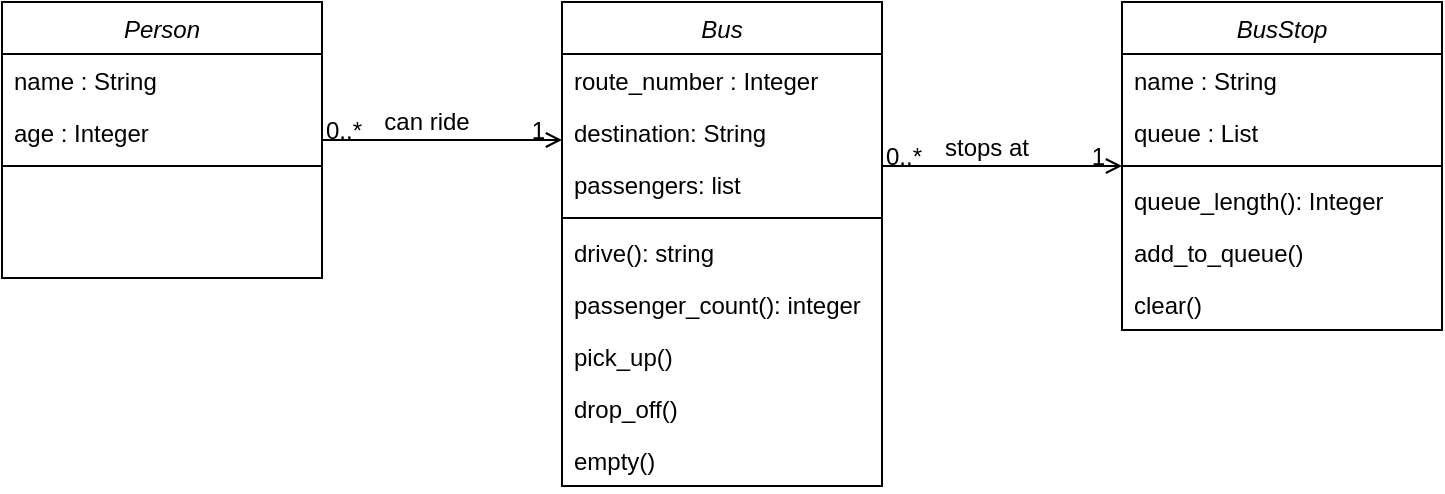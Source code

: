 <mxfile version="13.9.2" type="device"><diagram id="C5RBs43oDa-KdzZeNtuy" name="Page-1"><mxGraphModel dx="254" dy="363" grid="1" gridSize="10" guides="1" tooltips="1" connect="1" arrows="1" fold="1" page="1" pageScale="1" pageWidth="827" pageHeight="1169" math="0" shadow="0"><root><mxCell id="WIyWlLk6GJQsqaUBKTNV-0"/><mxCell id="WIyWlLk6GJQsqaUBKTNV-1" parent="WIyWlLk6GJQsqaUBKTNV-0"/><mxCell id="zkfFHV4jXpPFQw0GAbJ--0" value="Bus" style="swimlane;fontStyle=2;align=center;verticalAlign=top;childLayout=stackLayout;horizontal=1;startSize=26;horizontalStack=0;resizeParent=1;resizeLast=0;collapsible=1;marginBottom=0;rounded=0;shadow=0;strokeWidth=1;" parent="WIyWlLk6GJQsqaUBKTNV-1" vertex="1"><mxGeometry x="320" y="120" width="160" height="242" as="geometry"><mxRectangle x="230" y="140" width="160" height="26" as="alternateBounds"/></mxGeometry></mxCell><mxCell id="zkfFHV4jXpPFQw0GAbJ--1" value="route_number : Integer" style="text;align=left;verticalAlign=top;spacingLeft=4;spacingRight=4;overflow=hidden;rotatable=0;points=[[0,0.5],[1,0.5]];portConstraint=eastwest;" parent="zkfFHV4jXpPFQw0GAbJ--0" vertex="1"><mxGeometry y="26" width="160" height="26" as="geometry"/></mxCell><mxCell id="zkfFHV4jXpPFQw0GAbJ--2" value="destination: String" style="text;align=left;verticalAlign=top;spacingLeft=4;spacingRight=4;overflow=hidden;rotatable=0;points=[[0,0.5],[1,0.5]];portConstraint=eastwest;rounded=0;shadow=0;html=0;" parent="zkfFHV4jXpPFQw0GAbJ--0" vertex="1"><mxGeometry y="52" width="160" height="26" as="geometry"/></mxCell><mxCell id="kXcqPe2jonEp4VP7cWVn-24" value="passengers: list" style="text;align=left;verticalAlign=top;spacingLeft=4;spacingRight=4;overflow=hidden;rotatable=0;points=[[0,0.5],[1,0.5]];portConstraint=eastwest;rounded=0;shadow=0;html=0;" vertex="1" parent="zkfFHV4jXpPFQw0GAbJ--0"><mxGeometry y="78" width="160" height="26" as="geometry"/></mxCell><mxCell id="zkfFHV4jXpPFQw0GAbJ--4" value="" style="line;html=1;strokeWidth=1;align=left;verticalAlign=middle;spacingTop=-1;spacingLeft=3;spacingRight=3;rotatable=0;labelPosition=right;points=[];portConstraint=eastwest;" parent="zkfFHV4jXpPFQw0GAbJ--0" vertex="1"><mxGeometry y="104" width="160" height="8" as="geometry"/></mxCell><mxCell id="zkfFHV4jXpPFQw0GAbJ--5" value="drive(): string" style="text;align=left;verticalAlign=top;spacingLeft=4;spacingRight=4;overflow=hidden;rotatable=0;points=[[0,0.5],[1,0.5]];portConstraint=eastwest;" parent="zkfFHV4jXpPFQw0GAbJ--0" vertex="1"><mxGeometry y="112" width="160" height="26" as="geometry"/></mxCell><mxCell id="kXcqPe2jonEp4VP7cWVn-23" value="passenger_count(): integer" style="text;align=left;verticalAlign=top;spacingLeft=4;spacingRight=4;overflow=hidden;rotatable=0;points=[[0,0.5],[1,0.5]];portConstraint=eastwest;" vertex="1" parent="zkfFHV4jXpPFQw0GAbJ--0"><mxGeometry y="138" width="160" height="26" as="geometry"/></mxCell><mxCell id="kXcqPe2jonEp4VP7cWVn-25" value="pick_up() " style="text;align=left;verticalAlign=top;spacingLeft=4;spacingRight=4;overflow=hidden;rotatable=0;points=[[0,0.5],[1,0.5]];portConstraint=eastwest;" vertex="1" parent="zkfFHV4jXpPFQw0GAbJ--0"><mxGeometry y="164" width="160" height="26" as="geometry"/></mxCell><mxCell id="kXcqPe2jonEp4VP7cWVn-26" value="drop_off() " style="text;align=left;verticalAlign=top;spacingLeft=4;spacingRight=4;overflow=hidden;rotatable=0;points=[[0,0.5],[1,0.5]];portConstraint=eastwest;" vertex="1" parent="zkfFHV4jXpPFQw0GAbJ--0"><mxGeometry y="190" width="160" height="26" as="geometry"/></mxCell><mxCell id="kXcqPe2jonEp4VP7cWVn-27" value="empty()" style="text;align=left;verticalAlign=top;spacingLeft=4;spacingRight=4;overflow=hidden;rotatable=0;points=[[0,0.5],[1,0.5]];portConstraint=eastwest;" vertex="1" parent="zkfFHV4jXpPFQw0GAbJ--0"><mxGeometry y="216" width="160" height="26" as="geometry"/></mxCell><mxCell id="kXcqPe2jonEp4VP7cWVn-0" value="" style="endArrow=open;shadow=0;strokeWidth=1;rounded=0;endFill=1;edgeStyle=elbowEdgeStyle;elbow=vertical;" edge="1" parent="WIyWlLk6GJQsqaUBKTNV-1" source="kXcqPe2jonEp4VP7cWVn-8" target="zkfFHV4jXpPFQw0GAbJ--0"><mxGeometry x="0.5" y="41" relative="1" as="geometry"><mxPoint x="240" y="190.48" as="sourcePoint"/><mxPoint x="368" y="190.48" as="targetPoint"/><mxPoint x="-40" y="32" as="offset"/></mxGeometry></mxCell><mxCell id="kXcqPe2jonEp4VP7cWVn-1" value="0..*" style="resizable=0;align=left;verticalAlign=bottom;labelBackgroundColor=none;fontSize=12;" connectable="0" vertex="1" parent="kXcqPe2jonEp4VP7cWVn-0"><mxGeometry x="-1" relative="1" as="geometry"><mxPoint y="4" as="offset"/></mxGeometry></mxCell><mxCell id="kXcqPe2jonEp4VP7cWVn-2" value="1" style="resizable=0;align=right;verticalAlign=bottom;labelBackgroundColor=none;fontSize=12;" connectable="0" vertex="1" parent="kXcqPe2jonEp4VP7cWVn-0"><mxGeometry x="1" relative="1" as="geometry"><mxPoint x="-7" y="4" as="offset"/></mxGeometry></mxCell><mxCell id="kXcqPe2jonEp4VP7cWVn-3" value="can ride" style="text;html=1;resizable=0;points=[];;align=center;verticalAlign=middle;labelBackgroundColor=none;rounded=0;shadow=0;strokeWidth=1;fontSize=12;" vertex="1" connectable="0" parent="kXcqPe2jonEp4VP7cWVn-0"><mxGeometry x="0.5" y="49" relative="1" as="geometry"><mxPoint x="-38" y="40" as="offset"/></mxGeometry></mxCell><mxCell id="kXcqPe2jonEp4VP7cWVn-8" value="Person" style="swimlane;fontStyle=2;align=center;verticalAlign=top;childLayout=stackLayout;horizontal=1;startSize=26;horizontalStack=0;resizeParent=1;resizeLast=0;collapsible=1;marginBottom=0;rounded=0;shadow=0;strokeWidth=1;" vertex="1" parent="WIyWlLk6GJQsqaUBKTNV-1"><mxGeometry x="40" y="120" width="160" height="138" as="geometry"><mxRectangle x="230" y="140" width="160" height="26" as="alternateBounds"/></mxGeometry></mxCell><mxCell id="kXcqPe2jonEp4VP7cWVn-9" value="name : String" style="text;align=left;verticalAlign=top;spacingLeft=4;spacingRight=4;overflow=hidden;rotatable=0;points=[[0,0.5],[1,0.5]];portConstraint=eastwest;" vertex="1" parent="kXcqPe2jonEp4VP7cWVn-8"><mxGeometry y="26" width="160" height="26" as="geometry"/></mxCell><mxCell id="kXcqPe2jonEp4VP7cWVn-10" value="age : Integer" style="text;align=left;verticalAlign=top;spacingLeft=4;spacingRight=4;overflow=hidden;rotatable=0;points=[[0,0.5],[1,0.5]];portConstraint=eastwest;rounded=0;shadow=0;html=0;" vertex="1" parent="kXcqPe2jonEp4VP7cWVn-8"><mxGeometry y="52" width="160" height="26" as="geometry"/></mxCell><mxCell id="kXcqPe2jonEp4VP7cWVn-11" value="" style="line;html=1;strokeWidth=1;align=left;verticalAlign=middle;spacingTop=-1;spacingLeft=3;spacingRight=3;rotatable=0;labelPosition=right;points=[];portConstraint=eastwest;" vertex="1" parent="kXcqPe2jonEp4VP7cWVn-8"><mxGeometry y="78" width="160" height="8" as="geometry"/></mxCell><mxCell id="kXcqPe2jonEp4VP7cWVn-14" value="BusStop" style="swimlane;fontStyle=2;align=center;verticalAlign=top;childLayout=stackLayout;horizontal=1;startSize=26;horizontalStack=0;resizeParent=1;resizeLast=0;collapsible=1;marginBottom=0;rounded=0;shadow=0;strokeWidth=1;" vertex="1" parent="WIyWlLk6GJQsqaUBKTNV-1"><mxGeometry x="600" y="120" width="160" height="164" as="geometry"><mxRectangle x="230" y="140" width="160" height="26" as="alternateBounds"/></mxGeometry></mxCell><mxCell id="kXcqPe2jonEp4VP7cWVn-15" value="name : String" style="text;align=left;verticalAlign=top;spacingLeft=4;spacingRight=4;overflow=hidden;rotatable=0;points=[[0,0.5],[1,0.5]];portConstraint=eastwest;" vertex="1" parent="kXcqPe2jonEp4VP7cWVn-14"><mxGeometry y="26" width="160" height="26" as="geometry"/></mxCell><mxCell id="kXcqPe2jonEp4VP7cWVn-28" value="queue : List" style="text;align=left;verticalAlign=top;spacingLeft=4;spacingRight=4;overflow=hidden;rotatable=0;points=[[0,0.5],[1,0.5]];portConstraint=eastwest;" vertex="1" parent="kXcqPe2jonEp4VP7cWVn-14"><mxGeometry y="52" width="160" height="26" as="geometry"/></mxCell><mxCell id="kXcqPe2jonEp4VP7cWVn-17" value="" style="line;html=1;strokeWidth=1;align=left;verticalAlign=middle;spacingTop=-1;spacingLeft=3;spacingRight=3;rotatable=0;labelPosition=right;points=[];portConstraint=eastwest;" vertex="1" parent="kXcqPe2jonEp4VP7cWVn-14"><mxGeometry y="78" width="160" height="8" as="geometry"/></mxCell><mxCell id="kXcqPe2jonEp4VP7cWVn-29" value="queue_length(): Integer" style="text;align=left;verticalAlign=top;spacingLeft=4;spacingRight=4;overflow=hidden;rotatable=0;points=[[0,0.5],[1,0.5]];portConstraint=eastwest;" vertex="1" parent="kXcqPe2jonEp4VP7cWVn-14"><mxGeometry y="86" width="160" height="26" as="geometry"/></mxCell><mxCell id="kXcqPe2jonEp4VP7cWVn-30" value="add_to_queue()" style="text;align=left;verticalAlign=top;spacingLeft=4;spacingRight=4;overflow=hidden;rotatable=0;points=[[0,0.5],[1,0.5]];portConstraint=eastwest;" vertex="1" parent="kXcqPe2jonEp4VP7cWVn-14"><mxGeometry y="112" width="160" height="26" as="geometry"/></mxCell><mxCell id="kXcqPe2jonEp4VP7cWVn-31" value="clear()" style="text;align=left;verticalAlign=top;spacingLeft=4;spacingRight=4;overflow=hidden;rotatable=0;points=[[0,0.5],[1,0.5]];portConstraint=eastwest;" vertex="1" parent="kXcqPe2jonEp4VP7cWVn-14"><mxGeometry y="138" width="160" height="26" as="geometry"/></mxCell><mxCell id="kXcqPe2jonEp4VP7cWVn-19" value="" style="endArrow=open;shadow=0;strokeWidth=1;rounded=0;endFill=1;edgeStyle=elbowEdgeStyle;elbow=vertical;" edge="1" parent="WIyWlLk6GJQsqaUBKTNV-1" source="zkfFHV4jXpPFQw0GAbJ--0" target="kXcqPe2jonEp4VP7cWVn-14"><mxGeometry x="0.5" y="41" relative="1" as="geometry"><mxPoint x="500" y="290.14" as="sourcePoint"/><mxPoint x="620.0" y="290.14" as="targetPoint"/><mxPoint x="-40" y="32" as="offset"/></mxGeometry></mxCell><mxCell id="kXcqPe2jonEp4VP7cWVn-20" value="0..*" style="resizable=0;align=left;verticalAlign=bottom;labelBackgroundColor=none;fontSize=12;" connectable="0" vertex="1" parent="kXcqPe2jonEp4VP7cWVn-19"><mxGeometry x="-1" relative="1" as="geometry"><mxPoint y="4" as="offset"/></mxGeometry></mxCell><mxCell id="kXcqPe2jonEp4VP7cWVn-21" value="1" style="resizable=0;align=right;verticalAlign=bottom;labelBackgroundColor=none;fontSize=12;" connectable="0" vertex="1" parent="kXcqPe2jonEp4VP7cWVn-19"><mxGeometry x="1" relative="1" as="geometry"><mxPoint x="-7" y="4" as="offset"/></mxGeometry></mxCell><mxCell id="kXcqPe2jonEp4VP7cWVn-22" value="stops at" style="text;html=1;resizable=0;points=[];;align=center;verticalAlign=middle;labelBackgroundColor=none;rounded=0;shadow=0;strokeWidth=1;fontSize=12;" vertex="1" connectable="0" parent="kXcqPe2jonEp4VP7cWVn-19"><mxGeometry x="0.5" y="49" relative="1" as="geometry"><mxPoint x="-38" y="40" as="offset"/></mxGeometry></mxCell></root></mxGraphModel></diagram></mxfile>